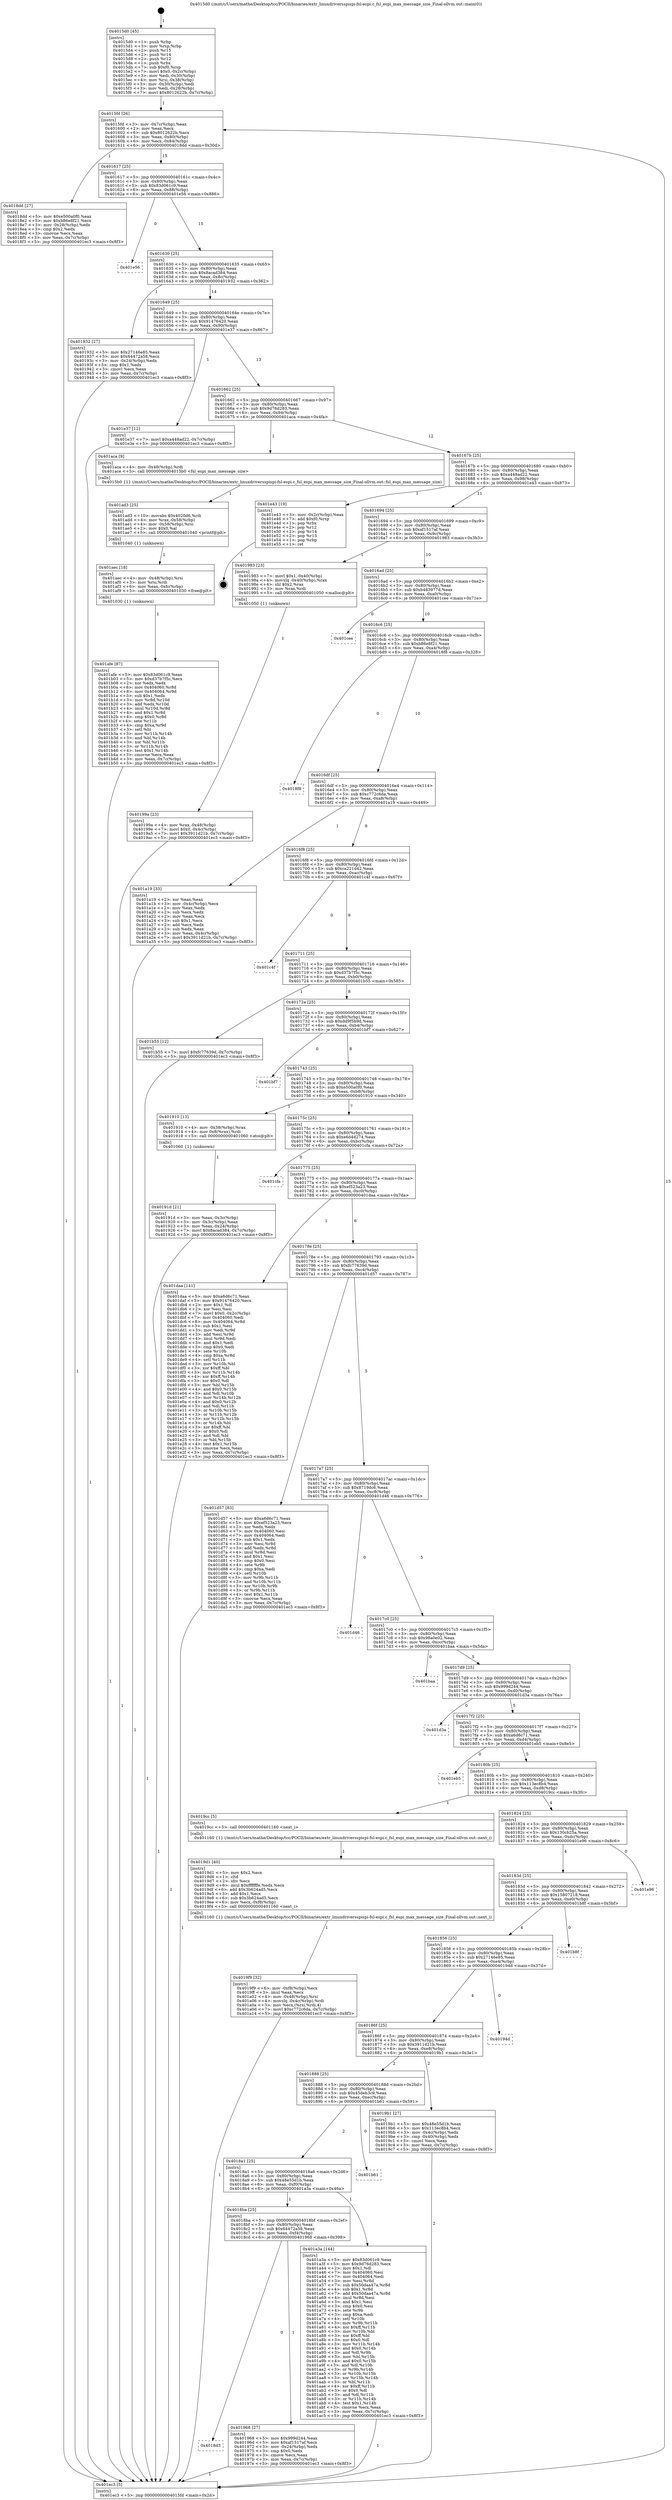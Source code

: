 digraph "0x4015d0" {
  label = "0x4015d0 (/mnt/c/Users/mathe/Desktop/tcc/POCII/binaries/extr_linuxdriversspispi-fsl-espi.c_fsl_espi_max_message_size_Final-ollvm.out::main(0))"
  labelloc = "t"
  node[shape=record]

  Entry [label="",width=0.3,height=0.3,shape=circle,fillcolor=black,style=filled]
  "0x4015fd" [label="{
     0x4015fd [26]\l
     | [instrs]\l
     &nbsp;&nbsp;0x4015fd \<+3\>: mov -0x7c(%rbp),%eax\l
     &nbsp;&nbsp;0x401600 \<+2\>: mov %eax,%ecx\l
     &nbsp;&nbsp;0x401602 \<+6\>: sub $0x8012622b,%ecx\l
     &nbsp;&nbsp;0x401608 \<+3\>: mov %eax,-0x80(%rbp)\l
     &nbsp;&nbsp;0x40160b \<+6\>: mov %ecx,-0x84(%rbp)\l
     &nbsp;&nbsp;0x401611 \<+6\>: je 00000000004018dd \<main+0x30d\>\l
  }"]
  "0x4018dd" [label="{
     0x4018dd [27]\l
     | [instrs]\l
     &nbsp;&nbsp;0x4018dd \<+5\>: mov $0xe500a0f0,%eax\l
     &nbsp;&nbsp;0x4018e2 \<+5\>: mov $0xb86e8f21,%ecx\l
     &nbsp;&nbsp;0x4018e7 \<+3\>: mov -0x28(%rbp),%edx\l
     &nbsp;&nbsp;0x4018ea \<+3\>: cmp $0x2,%edx\l
     &nbsp;&nbsp;0x4018ed \<+3\>: cmovne %ecx,%eax\l
     &nbsp;&nbsp;0x4018f0 \<+3\>: mov %eax,-0x7c(%rbp)\l
     &nbsp;&nbsp;0x4018f3 \<+5\>: jmp 0000000000401ec3 \<main+0x8f3\>\l
  }"]
  "0x401617" [label="{
     0x401617 [25]\l
     | [instrs]\l
     &nbsp;&nbsp;0x401617 \<+5\>: jmp 000000000040161c \<main+0x4c\>\l
     &nbsp;&nbsp;0x40161c \<+3\>: mov -0x80(%rbp),%eax\l
     &nbsp;&nbsp;0x40161f \<+5\>: sub $0x83d061c9,%eax\l
     &nbsp;&nbsp;0x401624 \<+6\>: mov %eax,-0x88(%rbp)\l
     &nbsp;&nbsp;0x40162a \<+6\>: je 0000000000401e56 \<main+0x886\>\l
  }"]
  "0x401ec3" [label="{
     0x401ec3 [5]\l
     | [instrs]\l
     &nbsp;&nbsp;0x401ec3 \<+5\>: jmp 00000000004015fd \<main+0x2d\>\l
  }"]
  "0x4015d0" [label="{
     0x4015d0 [45]\l
     | [instrs]\l
     &nbsp;&nbsp;0x4015d0 \<+1\>: push %rbp\l
     &nbsp;&nbsp;0x4015d1 \<+3\>: mov %rsp,%rbp\l
     &nbsp;&nbsp;0x4015d4 \<+2\>: push %r15\l
     &nbsp;&nbsp;0x4015d6 \<+2\>: push %r14\l
     &nbsp;&nbsp;0x4015d8 \<+2\>: push %r12\l
     &nbsp;&nbsp;0x4015da \<+1\>: push %rbx\l
     &nbsp;&nbsp;0x4015db \<+7\>: sub $0xf0,%rsp\l
     &nbsp;&nbsp;0x4015e2 \<+7\>: movl $0x0,-0x2c(%rbp)\l
     &nbsp;&nbsp;0x4015e9 \<+3\>: mov %edi,-0x30(%rbp)\l
     &nbsp;&nbsp;0x4015ec \<+4\>: mov %rsi,-0x38(%rbp)\l
     &nbsp;&nbsp;0x4015f0 \<+3\>: mov -0x30(%rbp),%edi\l
     &nbsp;&nbsp;0x4015f3 \<+3\>: mov %edi,-0x28(%rbp)\l
     &nbsp;&nbsp;0x4015f6 \<+7\>: movl $0x8012622b,-0x7c(%rbp)\l
  }"]
  Exit [label="",width=0.3,height=0.3,shape=circle,fillcolor=black,style=filled,peripheries=2]
  "0x401e56" [label="{
     0x401e56\l
  }", style=dashed]
  "0x401630" [label="{
     0x401630 [25]\l
     | [instrs]\l
     &nbsp;&nbsp;0x401630 \<+5\>: jmp 0000000000401635 \<main+0x65\>\l
     &nbsp;&nbsp;0x401635 \<+3\>: mov -0x80(%rbp),%eax\l
     &nbsp;&nbsp;0x401638 \<+5\>: sub $0x8acad384,%eax\l
     &nbsp;&nbsp;0x40163d \<+6\>: mov %eax,-0x8c(%rbp)\l
     &nbsp;&nbsp;0x401643 \<+6\>: je 0000000000401932 \<main+0x362\>\l
  }"]
  "0x401afe" [label="{
     0x401afe [87]\l
     | [instrs]\l
     &nbsp;&nbsp;0x401afe \<+5\>: mov $0x83d061c9,%eax\l
     &nbsp;&nbsp;0x401b03 \<+5\>: mov $0xd37b7f5c,%ecx\l
     &nbsp;&nbsp;0x401b08 \<+2\>: xor %edx,%edx\l
     &nbsp;&nbsp;0x401b0a \<+8\>: mov 0x404060,%r8d\l
     &nbsp;&nbsp;0x401b12 \<+8\>: mov 0x404064,%r9d\l
     &nbsp;&nbsp;0x401b1a \<+3\>: sub $0x1,%edx\l
     &nbsp;&nbsp;0x401b1d \<+3\>: mov %r8d,%r10d\l
     &nbsp;&nbsp;0x401b20 \<+3\>: add %edx,%r10d\l
     &nbsp;&nbsp;0x401b23 \<+4\>: imul %r10d,%r8d\l
     &nbsp;&nbsp;0x401b27 \<+4\>: and $0x1,%r8d\l
     &nbsp;&nbsp;0x401b2b \<+4\>: cmp $0x0,%r8d\l
     &nbsp;&nbsp;0x401b2f \<+4\>: sete %r11b\l
     &nbsp;&nbsp;0x401b33 \<+4\>: cmp $0xa,%r9d\l
     &nbsp;&nbsp;0x401b37 \<+3\>: setl %bl\l
     &nbsp;&nbsp;0x401b3a \<+3\>: mov %r11b,%r14b\l
     &nbsp;&nbsp;0x401b3d \<+3\>: and %bl,%r14b\l
     &nbsp;&nbsp;0x401b40 \<+3\>: xor %bl,%r11b\l
     &nbsp;&nbsp;0x401b43 \<+3\>: or %r11b,%r14b\l
     &nbsp;&nbsp;0x401b46 \<+4\>: test $0x1,%r14b\l
     &nbsp;&nbsp;0x401b4a \<+3\>: cmovne %ecx,%eax\l
     &nbsp;&nbsp;0x401b4d \<+3\>: mov %eax,-0x7c(%rbp)\l
     &nbsp;&nbsp;0x401b50 \<+5\>: jmp 0000000000401ec3 \<main+0x8f3\>\l
  }"]
  "0x401932" [label="{
     0x401932 [27]\l
     | [instrs]\l
     &nbsp;&nbsp;0x401932 \<+5\>: mov $0x27146e85,%eax\l
     &nbsp;&nbsp;0x401937 \<+5\>: mov $0x64472a58,%ecx\l
     &nbsp;&nbsp;0x40193c \<+3\>: mov -0x24(%rbp),%edx\l
     &nbsp;&nbsp;0x40193f \<+3\>: cmp $0x1,%edx\l
     &nbsp;&nbsp;0x401942 \<+3\>: cmovl %ecx,%eax\l
     &nbsp;&nbsp;0x401945 \<+3\>: mov %eax,-0x7c(%rbp)\l
     &nbsp;&nbsp;0x401948 \<+5\>: jmp 0000000000401ec3 \<main+0x8f3\>\l
  }"]
  "0x401649" [label="{
     0x401649 [25]\l
     | [instrs]\l
     &nbsp;&nbsp;0x401649 \<+5\>: jmp 000000000040164e \<main+0x7e\>\l
     &nbsp;&nbsp;0x40164e \<+3\>: mov -0x80(%rbp),%eax\l
     &nbsp;&nbsp;0x401651 \<+5\>: sub $0x91476420,%eax\l
     &nbsp;&nbsp;0x401656 \<+6\>: mov %eax,-0x90(%rbp)\l
     &nbsp;&nbsp;0x40165c \<+6\>: je 0000000000401e37 \<main+0x867\>\l
  }"]
  "0x401aec" [label="{
     0x401aec [18]\l
     | [instrs]\l
     &nbsp;&nbsp;0x401aec \<+4\>: mov -0x48(%rbp),%rsi\l
     &nbsp;&nbsp;0x401af0 \<+3\>: mov %rsi,%rdi\l
     &nbsp;&nbsp;0x401af3 \<+6\>: mov %eax,-0xfc(%rbp)\l
     &nbsp;&nbsp;0x401af9 \<+5\>: call 0000000000401030 \<free@plt\>\l
     | [calls]\l
     &nbsp;&nbsp;0x401030 \{1\} (unknown)\l
  }"]
  "0x401e37" [label="{
     0x401e37 [12]\l
     | [instrs]\l
     &nbsp;&nbsp;0x401e37 \<+7\>: movl $0xa448ad22,-0x7c(%rbp)\l
     &nbsp;&nbsp;0x401e3e \<+5\>: jmp 0000000000401ec3 \<main+0x8f3\>\l
  }"]
  "0x401662" [label="{
     0x401662 [25]\l
     | [instrs]\l
     &nbsp;&nbsp;0x401662 \<+5\>: jmp 0000000000401667 \<main+0x97\>\l
     &nbsp;&nbsp;0x401667 \<+3\>: mov -0x80(%rbp),%eax\l
     &nbsp;&nbsp;0x40166a \<+5\>: sub $0x9d76d283,%eax\l
     &nbsp;&nbsp;0x40166f \<+6\>: mov %eax,-0x94(%rbp)\l
     &nbsp;&nbsp;0x401675 \<+6\>: je 0000000000401aca \<main+0x4fa\>\l
  }"]
  "0x401ad3" [label="{
     0x401ad3 [25]\l
     | [instrs]\l
     &nbsp;&nbsp;0x401ad3 \<+10\>: movabs $0x4020d6,%rdi\l
     &nbsp;&nbsp;0x401add \<+4\>: mov %rax,-0x58(%rbp)\l
     &nbsp;&nbsp;0x401ae1 \<+4\>: mov -0x58(%rbp),%rsi\l
     &nbsp;&nbsp;0x401ae5 \<+2\>: mov $0x0,%al\l
     &nbsp;&nbsp;0x401ae7 \<+5\>: call 0000000000401040 \<printf@plt\>\l
     | [calls]\l
     &nbsp;&nbsp;0x401040 \{1\} (unknown)\l
  }"]
  "0x401aca" [label="{
     0x401aca [9]\l
     | [instrs]\l
     &nbsp;&nbsp;0x401aca \<+4\>: mov -0x48(%rbp),%rdi\l
     &nbsp;&nbsp;0x401ace \<+5\>: call 00000000004015b0 \<fsl_espi_max_message_size\>\l
     | [calls]\l
     &nbsp;&nbsp;0x4015b0 \{1\} (/mnt/c/Users/mathe/Desktop/tcc/POCII/binaries/extr_linuxdriversspispi-fsl-espi.c_fsl_espi_max_message_size_Final-ollvm.out::fsl_espi_max_message_size)\l
  }"]
  "0x40167b" [label="{
     0x40167b [25]\l
     | [instrs]\l
     &nbsp;&nbsp;0x40167b \<+5\>: jmp 0000000000401680 \<main+0xb0\>\l
     &nbsp;&nbsp;0x401680 \<+3\>: mov -0x80(%rbp),%eax\l
     &nbsp;&nbsp;0x401683 \<+5\>: sub $0xa448ad22,%eax\l
     &nbsp;&nbsp;0x401688 \<+6\>: mov %eax,-0x98(%rbp)\l
     &nbsp;&nbsp;0x40168e \<+6\>: je 0000000000401e43 \<main+0x873\>\l
  }"]
  "0x4019f9" [label="{
     0x4019f9 [32]\l
     | [instrs]\l
     &nbsp;&nbsp;0x4019f9 \<+6\>: mov -0xf8(%rbp),%ecx\l
     &nbsp;&nbsp;0x4019ff \<+3\>: imul %eax,%ecx\l
     &nbsp;&nbsp;0x401a02 \<+4\>: mov -0x48(%rbp),%rsi\l
     &nbsp;&nbsp;0x401a06 \<+4\>: movslq -0x4c(%rbp),%rdi\l
     &nbsp;&nbsp;0x401a0a \<+3\>: mov %ecx,(%rsi,%rdi,4)\l
     &nbsp;&nbsp;0x401a0d \<+7\>: movl $0xc772c6da,-0x7c(%rbp)\l
     &nbsp;&nbsp;0x401a14 \<+5\>: jmp 0000000000401ec3 \<main+0x8f3\>\l
  }"]
  "0x401e43" [label="{
     0x401e43 [19]\l
     | [instrs]\l
     &nbsp;&nbsp;0x401e43 \<+3\>: mov -0x2c(%rbp),%eax\l
     &nbsp;&nbsp;0x401e46 \<+7\>: add $0xf0,%rsp\l
     &nbsp;&nbsp;0x401e4d \<+1\>: pop %rbx\l
     &nbsp;&nbsp;0x401e4e \<+2\>: pop %r12\l
     &nbsp;&nbsp;0x401e50 \<+2\>: pop %r14\l
     &nbsp;&nbsp;0x401e52 \<+2\>: pop %r15\l
     &nbsp;&nbsp;0x401e54 \<+1\>: pop %rbp\l
     &nbsp;&nbsp;0x401e55 \<+1\>: ret\l
  }"]
  "0x401694" [label="{
     0x401694 [25]\l
     | [instrs]\l
     &nbsp;&nbsp;0x401694 \<+5\>: jmp 0000000000401699 \<main+0xc9\>\l
     &nbsp;&nbsp;0x401699 \<+3\>: mov -0x80(%rbp),%eax\l
     &nbsp;&nbsp;0x40169c \<+5\>: sub $0xaf1517af,%eax\l
     &nbsp;&nbsp;0x4016a1 \<+6\>: mov %eax,-0x9c(%rbp)\l
     &nbsp;&nbsp;0x4016a7 \<+6\>: je 0000000000401983 \<main+0x3b3\>\l
  }"]
  "0x4019d1" [label="{
     0x4019d1 [40]\l
     | [instrs]\l
     &nbsp;&nbsp;0x4019d1 \<+5\>: mov $0x2,%ecx\l
     &nbsp;&nbsp;0x4019d6 \<+1\>: cltd\l
     &nbsp;&nbsp;0x4019d7 \<+2\>: idiv %ecx\l
     &nbsp;&nbsp;0x4019d9 \<+6\>: imul $0xfffffffe,%edx,%ecx\l
     &nbsp;&nbsp;0x4019df \<+6\>: add $0x3b624ad5,%ecx\l
     &nbsp;&nbsp;0x4019e5 \<+3\>: add $0x1,%ecx\l
     &nbsp;&nbsp;0x4019e8 \<+6\>: sub $0x3b624ad5,%ecx\l
     &nbsp;&nbsp;0x4019ee \<+6\>: mov %ecx,-0xf8(%rbp)\l
     &nbsp;&nbsp;0x4019f4 \<+5\>: call 0000000000401160 \<next_i\>\l
     | [calls]\l
     &nbsp;&nbsp;0x401160 \{1\} (/mnt/c/Users/mathe/Desktop/tcc/POCII/binaries/extr_linuxdriversspispi-fsl-espi.c_fsl_espi_max_message_size_Final-ollvm.out::next_i)\l
  }"]
  "0x401983" [label="{
     0x401983 [23]\l
     | [instrs]\l
     &nbsp;&nbsp;0x401983 \<+7\>: movl $0x1,-0x40(%rbp)\l
     &nbsp;&nbsp;0x40198a \<+4\>: movslq -0x40(%rbp),%rax\l
     &nbsp;&nbsp;0x40198e \<+4\>: shl $0x2,%rax\l
     &nbsp;&nbsp;0x401992 \<+3\>: mov %rax,%rdi\l
     &nbsp;&nbsp;0x401995 \<+5\>: call 0000000000401050 \<malloc@plt\>\l
     | [calls]\l
     &nbsp;&nbsp;0x401050 \{1\} (unknown)\l
  }"]
  "0x4016ad" [label="{
     0x4016ad [25]\l
     | [instrs]\l
     &nbsp;&nbsp;0x4016ad \<+5\>: jmp 00000000004016b2 \<main+0xe2\>\l
     &nbsp;&nbsp;0x4016b2 \<+3\>: mov -0x80(%rbp),%eax\l
     &nbsp;&nbsp;0x4016b5 \<+5\>: sub $0xb483977d,%eax\l
     &nbsp;&nbsp;0x4016ba \<+6\>: mov %eax,-0xa0(%rbp)\l
     &nbsp;&nbsp;0x4016c0 \<+6\>: je 0000000000401cee \<main+0x71e\>\l
  }"]
  "0x40199a" [label="{
     0x40199a [23]\l
     | [instrs]\l
     &nbsp;&nbsp;0x40199a \<+4\>: mov %rax,-0x48(%rbp)\l
     &nbsp;&nbsp;0x40199e \<+7\>: movl $0x0,-0x4c(%rbp)\l
     &nbsp;&nbsp;0x4019a5 \<+7\>: movl $0x3911d21b,-0x7c(%rbp)\l
     &nbsp;&nbsp;0x4019ac \<+5\>: jmp 0000000000401ec3 \<main+0x8f3\>\l
  }"]
  "0x401cee" [label="{
     0x401cee\l
  }", style=dashed]
  "0x4016c6" [label="{
     0x4016c6 [25]\l
     | [instrs]\l
     &nbsp;&nbsp;0x4016c6 \<+5\>: jmp 00000000004016cb \<main+0xfb\>\l
     &nbsp;&nbsp;0x4016cb \<+3\>: mov -0x80(%rbp),%eax\l
     &nbsp;&nbsp;0x4016ce \<+5\>: sub $0xb86e8f21,%eax\l
     &nbsp;&nbsp;0x4016d3 \<+6\>: mov %eax,-0xa4(%rbp)\l
     &nbsp;&nbsp;0x4016d9 \<+6\>: je 00000000004018f8 \<main+0x328\>\l
  }"]
  "0x4018d3" [label="{
     0x4018d3\l
  }", style=dashed]
  "0x4018f8" [label="{
     0x4018f8\l
  }", style=dashed]
  "0x4016df" [label="{
     0x4016df [25]\l
     | [instrs]\l
     &nbsp;&nbsp;0x4016df \<+5\>: jmp 00000000004016e4 \<main+0x114\>\l
     &nbsp;&nbsp;0x4016e4 \<+3\>: mov -0x80(%rbp),%eax\l
     &nbsp;&nbsp;0x4016e7 \<+5\>: sub $0xc772c6da,%eax\l
     &nbsp;&nbsp;0x4016ec \<+6\>: mov %eax,-0xa8(%rbp)\l
     &nbsp;&nbsp;0x4016f2 \<+6\>: je 0000000000401a19 \<main+0x449\>\l
  }"]
  "0x401968" [label="{
     0x401968 [27]\l
     | [instrs]\l
     &nbsp;&nbsp;0x401968 \<+5\>: mov $0x999d244,%eax\l
     &nbsp;&nbsp;0x40196d \<+5\>: mov $0xaf1517af,%ecx\l
     &nbsp;&nbsp;0x401972 \<+3\>: mov -0x24(%rbp),%edx\l
     &nbsp;&nbsp;0x401975 \<+3\>: cmp $0x0,%edx\l
     &nbsp;&nbsp;0x401978 \<+3\>: cmove %ecx,%eax\l
     &nbsp;&nbsp;0x40197b \<+3\>: mov %eax,-0x7c(%rbp)\l
     &nbsp;&nbsp;0x40197e \<+5\>: jmp 0000000000401ec3 \<main+0x8f3\>\l
  }"]
  "0x401a19" [label="{
     0x401a19 [33]\l
     | [instrs]\l
     &nbsp;&nbsp;0x401a19 \<+2\>: xor %eax,%eax\l
     &nbsp;&nbsp;0x401a1b \<+3\>: mov -0x4c(%rbp),%ecx\l
     &nbsp;&nbsp;0x401a1e \<+2\>: mov %eax,%edx\l
     &nbsp;&nbsp;0x401a20 \<+2\>: sub %ecx,%edx\l
     &nbsp;&nbsp;0x401a22 \<+2\>: mov %eax,%ecx\l
     &nbsp;&nbsp;0x401a24 \<+3\>: sub $0x1,%ecx\l
     &nbsp;&nbsp;0x401a27 \<+2\>: add %ecx,%edx\l
     &nbsp;&nbsp;0x401a29 \<+2\>: sub %edx,%eax\l
     &nbsp;&nbsp;0x401a2b \<+3\>: mov %eax,-0x4c(%rbp)\l
     &nbsp;&nbsp;0x401a2e \<+7\>: movl $0x3911d21b,-0x7c(%rbp)\l
     &nbsp;&nbsp;0x401a35 \<+5\>: jmp 0000000000401ec3 \<main+0x8f3\>\l
  }"]
  "0x4016f8" [label="{
     0x4016f8 [25]\l
     | [instrs]\l
     &nbsp;&nbsp;0x4016f8 \<+5\>: jmp 00000000004016fd \<main+0x12d\>\l
     &nbsp;&nbsp;0x4016fd \<+3\>: mov -0x80(%rbp),%eax\l
     &nbsp;&nbsp;0x401700 \<+5\>: sub $0xca221d42,%eax\l
     &nbsp;&nbsp;0x401705 \<+6\>: mov %eax,-0xac(%rbp)\l
     &nbsp;&nbsp;0x40170b \<+6\>: je 0000000000401c4f \<main+0x67f\>\l
  }"]
  "0x4018ba" [label="{
     0x4018ba [25]\l
     | [instrs]\l
     &nbsp;&nbsp;0x4018ba \<+5\>: jmp 00000000004018bf \<main+0x2ef\>\l
     &nbsp;&nbsp;0x4018bf \<+3\>: mov -0x80(%rbp),%eax\l
     &nbsp;&nbsp;0x4018c2 \<+5\>: sub $0x64472a58,%eax\l
     &nbsp;&nbsp;0x4018c7 \<+6\>: mov %eax,-0xf4(%rbp)\l
     &nbsp;&nbsp;0x4018cd \<+6\>: je 0000000000401968 \<main+0x398\>\l
  }"]
  "0x401c4f" [label="{
     0x401c4f\l
  }", style=dashed]
  "0x401711" [label="{
     0x401711 [25]\l
     | [instrs]\l
     &nbsp;&nbsp;0x401711 \<+5\>: jmp 0000000000401716 \<main+0x146\>\l
     &nbsp;&nbsp;0x401716 \<+3\>: mov -0x80(%rbp),%eax\l
     &nbsp;&nbsp;0x401719 \<+5\>: sub $0xd37b7f5c,%eax\l
     &nbsp;&nbsp;0x40171e \<+6\>: mov %eax,-0xb0(%rbp)\l
     &nbsp;&nbsp;0x401724 \<+6\>: je 0000000000401b55 \<main+0x585\>\l
  }"]
  "0x401a3a" [label="{
     0x401a3a [144]\l
     | [instrs]\l
     &nbsp;&nbsp;0x401a3a \<+5\>: mov $0x83d061c9,%eax\l
     &nbsp;&nbsp;0x401a3f \<+5\>: mov $0x9d76d283,%ecx\l
     &nbsp;&nbsp;0x401a44 \<+2\>: mov $0x1,%dl\l
     &nbsp;&nbsp;0x401a46 \<+7\>: mov 0x404060,%esi\l
     &nbsp;&nbsp;0x401a4d \<+7\>: mov 0x404064,%edi\l
     &nbsp;&nbsp;0x401a54 \<+3\>: mov %esi,%r8d\l
     &nbsp;&nbsp;0x401a57 \<+7\>: sub $0x50daa47a,%r8d\l
     &nbsp;&nbsp;0x401a5e \<+4\>: sub $0x1,%r8d\l
     &nbsp;&nbsp;0x401a62 \<+7\>: add $0x50daa47a,%r8d\l
     &nbsp;&nbsp;0x401a69 \<+4\>: imul %r8d,%esi\l
     &nbsp;&nbsp;0x401a6d \<+3\>: and $0x1,%esi\l
     &nbsp;&nbsp;0x401a70 \<+3\>: cmp $0x0,%esi\l
     &nbsp;&nbsp;0x401a73 \<+4\>: sete %r9b\l
     &nbsp;&nbsp;0x401a77 \<+3\>: cmp $0xa,%edi\l
     &nbsp;&nbsp;0x401a7a \<+4\>: setl %r10b\l
     &nbsp;&nbsp;0x401a7e \<+3\>: mov %r9b,%r11b\l
     &nbsp;&nbsp;0x401a81 \<+4\>: xor $0xff,%r11b\l
     &nbsp;&nbsp;0x401a85 \<+3\>: mov %r10b,%bl\l
     &nbsp;&nbsp;0x401a88 \<+3\>: xor $0xff,%bl\l
     &nbsp;&nbsp;0x401a8b \<+3\>: xor $0x0,%dl\l
     &nbsp;&nbsp;0x401a8e \<+3\>: mov %r11b,%r14b\l
     &nbsp;&nbsp;0x401a91 \<+4\>: and $0x0,%r14b\l
     &nbsp;&nbsp;0x401a95 \<+3\>: and %dl,%r9b\l
     &nbsp;&nbsp;0x401a98 \<+3\>: mov %bl,%r15b\l
     &nbsp;&nbsp;0x401a9b \<+4\>: and $0x0,%r15b\l
     &nbsp;&nbsp;0x401a9f \<+3\>: and %dl,%r10b\l
     &nbsp;&nbsp;0x401aa2 \<+3\>: or %r9b,%r14b\l
     &nbsp;&nbsp;0x401aa5 \<+3\>: or %r10b,%r15b\l
     &nbsp;&nbsp;0x401aa8 \<+3\>: xor %r15b,%r14b\l
     &nbsp;&nbsp;0x401aab \<+3\>: or %bl,%r11b\l
     &nbsp;&nbsp;0x401aae \<+4\>: xor $0xff,%r11b\l
     &nbsp;&nbsp;0x401ab2 \<+3\>: or $0x0,%dl\l
     &nbsp;&nbsp;0x401ab5 \<+3\>: and %dl,%r11b\l
     &nbsp;&nbsp;0x401ab8 \<+3\>: or %r11b,%r14b\l
     &nbsp;&nbsp;0x401abb \<+4\>: test $0x1,%r14b\l
     &nbsp;&nbsp;0x401abf \<+3\>: cmovne %ecx,%eax\l
     &nbsp;&nbsp;0x401ac2 \<+3\>: mov %eax,-0x7c(%rbp)\l
     &nbsp;&nbsp;0x401ac5 \<+5\>: jmp 0000000000401ec3 \<main+0x8f3\>\l
  }"]
  "0x401b55" [label="{
     0x401b55 [12]\l
     | [instrs]\l
     &nbsp;&nbsp;0x401b55 \<+7\>: movl $0xfc77639d,-0x7c(%rbp)\l
     &nbsp;&nbsp;0x401b5c \<+5\>: jmp 0000000000401ec3 \<main+0x8f3\>\l
  }"]
  "0x40172a" [label="{
     0x40172a [25]\l
     | [instrs]\l
     &nbsp;&nbsp;0x40172a \<+5\>: jmp 000000000040172f \<main+0x15f\>\l
     &nbsp;&nbsp;0x40172f \<+3\>: mov -0x80(%rbp),%eax\l
     &nbsp;&nbsp;0x401732 \<+5\>: sub $0xdd9f5b9d,%eax\l
     &nbsp;&nbsp;0x401737 \<+6\>: mov %eax,-0xb4(%rbp)\l
     &nbsp;&nbsp;0x40173d \<+6\>: je 0000000000401bf7 \<main+0x627\>\l
  }"]
  "0x4018a1" [label="{
     0x4018a1 [25]\l
     | [instrs]\l
     &nbsp;&nbsp;0x4018a1 \<+5\>: jmp 00000000004018a6 \<main+0x2d6\>\l
     &nbsp;&nbsp;0x4018a6 \<+3\>: mov -0x80(%rbp),%eax\l
     &nbsp;&nbsp;0x4018a9 \<+5\>: sub $0x48e55d1b,%eax\l
     &nbsp;&nbsp;0x4018ae \<+6\>: mov %eax,-0xf0(%rbp)\l
     &nbsp;&nbsp;0x4018b4 \<+6\>: je 0000000000401a3a \<main+0x46a\>\l
  }"]
  "0x401bf7" [label="{
     0x401bf7\l
  }", style=dashed]
  "0x401743" [label="{
     0x401743 [25]\l
     | [instrs]\l
     &nbsp;&nbsp;0x401743 \<+5\>: jmp 0000000000401748 \<main+0x178\>\l
     &nbsp;&nbsp;0x401748 \<+3\>: mov -0x80(%rbp),%eax\l
     &nbsp;&nbsp;0x40174b \<+5\>: sub $0xe500a0f0,%eax\l
     &nbsp;&nbsp;0x401750 \<+6\>: mov %eax,-0xb8(%rbp)\l
     &nbsp;&nbsp;0x401756 \<+6\>: je 0000000000401910 \<main+0x340\>\l
  }"]
  "0x401b61" [label="{
     0x401b61\l
  }", style=dashed]
  "0x401910" [label="{
     0x401910 [13]\l
     | [instrs]\l
     &nbsp;&nbsp;0x401910 \<+4\>: mov -0x38(%rbp),%rax\l
     &nbsp;&nbsp;0x401914 \<+4\>: mov 0x8(%rax),%rdi\l
     &nbsp;&nbsp;0x401918 \<+5\>: call 0000000000401060 \<atoi@plt\>\l
     | [calls]\l
     &nbsp;&nbsp;0x401060 \{1\} (unknown)\l
  }"]
  "0x40175c" [label="{
     0x40175c [25]\l
     | [instrs]\l
     &nbsp;&nbsp;0x40175c \<+5\>: jmp 0000000000401761 \<main+0x191\>\l
     &nbsp;&nbsp;0x401761 \<+3\>: mov -0x80(%rbp),%eax\l
     &nbsp;&nbsp;0x401764 \<+5\>: sub $0xe6d4d274,%eax\l
     &nbsp;&nbsp;0x401769 \<+6\>: mov %eax,-0xbc(%rbp)\l
     &nbsp;&nbsp;0x40176f \<+6\>: je 0000000000401cfa \<main+0x72a\>\l
  }"]
  "0x40191d" [label="{
     0x40191d [21]\l
     | [instrs]\l
     &nbsp;&nbsp;0x40191d \<+3\>: mov %eax,-0x3c(%rbp)\l
     &nbsp;&nbsp;0x401920 \<+3\>: mov -0x3c(%rbp),%eax\l
     &nbsp;&nbsp;0x401923 \<+3\>: mov %eax,-0x24(%rbp)\l
     &nbsp;&nbsp;0x401926 \<+7\>: movl $0x8acad384,-0x7c(%rbp)\l
     &nbsp;&nbsp;0x40192d \<+5\>: jmp 0000000000401ec3 \<main+0x8f3\>\l
  }"]
  "0x401888" [label="{
     0x401888 [25]\l
     | [instrs]\l
     &nbsp;&nbsp;0x401888 \<+5\>: jmp 000000000040188d \<main+0x2bd\>\l
     &nbsp;&nbsp;0x40188d \<+3\>: mov -0x80(%rbp),%eax\l
     &nbsp;&nbsp;0x401890 \<+5\>: sub $0x45deb3c9,%eax\l
     &nbsp;&nbsp;0x401895 \<+6\>: mov %eax,-0xec(%rbp)\l
     &nbsp;&nbsp;0x40189b \<+6\>: je 0000000000401b61 \<main+0x591\>\l
  }"]
  "0x401cfa" [label="{
     0x401cfa\l
  }", style=dashed]
  "0x401775" [label="{
     0x401775 [25]\l
     | [instrs]\l
     &nbsp;&nbsp;0x401775 \<+5\>: jmp 000000000040177a \<main+0x1aa\>\l
     &nbsp;&nbsp;0x40177a \<+3\>: mov -0x80(%rbp),%eax\l
     &nbsp;&nbsp;0x40177d \<+5\>: sub $0xef523a23,%eax\l
     &nbsp;&nbsp;0x401782 \<+6\>: mov %eax,-0xc0(%rbp)\l
     &nbsp;&nbsp;0x401788 \<+6\>: je 0000000000401daa \<main+0x7da\>\l
  }"]
  "0x4019b1" [label="{
     0x4019b1 [27]\l
     | [instrs]\l
     &nbsp;&nbsp;0x4019b1 \<+5\>: mov $0x48e55d1b,%eax\l
     &nbsp;&nbsp;0x4019b6 \<+5\>: mov $0x113ec8b4,%ecx\l
     &nbsp;&nbsp;0x4019bb \<+3\>: mov -0x4c(%rbp),%edx\l
     &nbsp;&nbsp;0x4019be \<+3\>: cmp -0x40(%rbp),%edx\l
     &nbsp;&nbsp;0x4019c1 \<+3\>: cmovl %ecx,%eax\l
     &nbsp;&nbsp;0x4019c4 \<+3\>: mov %eax,-0x7c(%rbp)\l
     &nbsp;&nbsp;0x4019c7 \<+5\>: jmp 0000000000401ec3 \<main+0x8f3\>\l
  }"]
  "0x401daa" [label="{
     0x401daa [141]\l
     | [instrs]\l
     &nbsp;&nbsp;0x401daa \<+5\>: mov $0xa6d6c71,%eax\l
     &nbsp;&nbsp;0x401daf \<+5\>: mov $0x91476420,%ecx\l
     &nbsp;&nbsp;0x401db4 \<+2\>: mov $0x1,%dl\l
     &nbsp;&nbsp;0x401db6 \<+2\>: xor %esi,%esi\l
     &nbsp;&nbsp;0x401db8 \<+7\>: movl $0x0,-0x2c(%rbp)\l
     &nbsp;&nbsp;0x401dbf \<+7\>: mov 0x404060,%edi\l
     &nbsp;&nbsp;0x401dc6 \<+8\>: mov 0x404064,%r8d\l
     &nbsp;&nbsp;0x401dce \<+3\>: sub $0x1,%esi\l
     &nbsp;&nbsp;0x401dd1 \<+3\>: mov %edi,%r9d\l
     &nbsp;&nbsp;0x401dd4 \<+3\>: add %esi,%r9d\l
     &nbsp;&nbsp;0x401dd7 \<+4\>: imul %r9d,%edi\l
     &nbsp;&nbsp;0x401ddb \<+3\>: and $0x1,%edi\l
     &nbsp;&nbsp;0x401dde \<+3\>: cmp $0x0,%edi\l
     &nbsp;&nbsp;0x401de1 \<+4\>: sete %r10b\l
     &nbsp;&nbsp;0x401de5 \<+4\>: cmp $0xa,%r8d\l
     &nbsp;&nbsp;0x401de9 \<+4\>: setl %r11b\l
     &nbsp;&nbsp;0x401ded \<+3\>: mov %r10b,%bl\l
     &nbsp;&nbsp;0x401df0 \<+3\>: xor $0xff,%bl\l
     &nbsp;&nbsp;0x401df3 \<+3\>: mov %r11b,%r14b\l
     &nbsp;&nbsp;0x401df6 \<+4\>: xor $0xff,%r14b\l
     &nbsp;&nbsp;0x401dfa \<+3\>: xor $0x0,%dl\l
     &nbsp;&nbsp;0x401dfd \<+3\>: mov %bl,%r15b\l
     &nbsp;&nbsp;0x401e00 \<+4\>: and $0x0,%r15b\l
     &nbsp;&nbsp;0x401e04 \<+3\>: and %dl,%r10b\l
     &nbsp;&nbsp;0x401e07 \<+3\>: mov %r14b,%r12b\l
     &nbsp;&nbsp;0x401e0a \<+4\>: and $0x0,%r12b\l
     &nbsp;&nbsp;0x401e0e \<+3\>: and %dl,%r11b\l
     &nbsp;&nbsp;0x401e11 \<+3\>: or %r10b,%r15b\l
     &nbsp;&nbsp;0x401e14 \<+3\>: or %r11b,%r12b\l
     &nbsp;&nbsp;0x401e17 \<+3\>: xor %r12b,%r15b\l
     &nbsp;&nbsp;0x401e1a \<+3\>: or %r14b,%bl\l
     &nbsp;&nbsp;0x401e1d \<+3\>: xor $0xff,%bl\l
     &nbsp;&nbsp;0x401e20 \<+3\>: or $0x0,%dl\l
     &nbsp;&nbsp;0x401e23 \<+2\>: and %dl,%bl\l
     &nbsp;&nbsp;0x401e25 \<+3\>: or %bl,%r15b\l
     &nbsp;&nbsp;0x401e28 \<+4\>: test $0x1,%r15b\l
     &nbsp;&nbsp;0x401e2c \<+3\>: cmovne %ecx,%eax\l
     &nbsp;&nbsp;0x401e2f \<+3\>: mov %eax,-0x7c(%rbp)\l
     &nbsp;&nbsp;0x401e32 \<+5\>: jmp 0000000000401ec3 \<main+0x8f3\>\l
  }"]
  "0x40178e" [label="{
     0x40178e [25]\l
     | [instrs]\l
     &nbsp;&nbsp;0x40178e \<+5\>: jmp 0000000000401793 \<main+0x1c3\>\l
     &nbsp;&nbsp;0x401793 \<+3\>: mov -0x80(%rbp),%eax\l
     &nbsp;&nbsp;0x401796 \<+5\>: sub $0xfc77639d,%eax\l
     &nbsp;&nbsp;0x40179b \<+6\>: mov %eax,-0xc4(%rbp)\l
     &nbsp;&nbsp;0x4017a1 \<+6\>: je 0000000000401d57 \<main+0x787\>\l
  }"]
  "0x40186f" [label="{
     0x40186f [25]\l
     | [instrs]\l
     &nbsp;&nbsp;0x40186f \<+5\>: jmp 0000000000401874 \<main+0x2a4\>\l
     &nbsp;&nbsp;0x401874 \<+3\>: mov -0x80(%rbp),%eax\l
     &nbsp;&nbsp;0x401877 \<+5\>: sub $0x3911d21b,%eax\l
     &nbsp;&nbsp;0x40187c \<+6\>: mov %eax,-0xe8(%rbp)\l
     &nbsp;&nbsp;0x401882 \<+6\>: je 00000000004019b1 \<main+0x3e1\>\l
  }"]
  "0x401d57" [label="{
     0x401d57 [83]\l
     | [instrs]\l
     &nbsp;&nbsp;0x401d57 \<+5\>: mov $0xa6d6c71,%eax\l
     &nbsp;&nbsp;0x401d5c \<+5\>: mov $0xef523a23,%ecx\l
     &nbsp;&nbsp;0x401d61 \<+2\>: xor %edx,%edx\l
     &nbsp;&nbsp;0x401d63 \<+7\>: mov 0x404060,%esi\l
     &nbsp;&nbsp;0x401d6a \<+7\>: mov 0x404064,%edi\l
     &nbsp;&nbsp;0x401d71 \<+3\>: sub $0x1,%edx\l
     &nbsp;&nbsp;0x401d74 \<+3\>: mov %esi,%r8d\l
     &nbsp;&nbsp;0x401d77 \<+3\>: add %edx,%r8d\l
     &nbsp;&nbsp;0x401d7a \<+4\>: imul %r8d,%esi\l
     &nbsp;&nbsp;0x401d7e \<+3\>: and $0x1,%esi\l
     &nbsp;&nbsp;0x401d81 \<+3\>: cmp $0x0,%esi\l
     &nbsp;&nbsp;0x401d84 \<+4\>: sete %r9b\l
     &nbsp;&nbsp;0x401d88 \<+3\>: cmp $0xa,%edi\l
     &nbsp;&nbsp;0x401d8b \<+4\>: setl %r10b\l
     &nbsp;&nbsp;0x401d8f \<+3\>: mov %r9b,%r11b\l
     &nbsp;&nbsp;0x401d92 \<+3\>: and %r10b,%r11b\l
     &nbsp;&nbsp;0x401d95 \<+3\>: xor %r10b,%r9b\l
     &nbsp;&nbsp;0x401d98 \<+3\>: or %r9b,%r11b\l
     &nbsp;&nbsp;0x401d9b \<+4\>: test $0x1,%r11b\l
     &nbsp;&nbsp;0x401d9f \<+3\>: cmovne %ecx,%eax\l
     &nbsp;&nbsp;0x401da2 \<+3\>: mov %eax,-0x7c(%rbp)\l
     &nbsp;&nbsp;0x401da5 \<+5\>: jmp 0000000000401ec3 \<main+0x8f3\>\l
  }"]
  "0x4017a7" [label="{
     0x4017a7 [25]\l
     | [instrs]\l
     &nbsp;&nbsp;0x4017a7 \<+5\>: jmp 00000000004017ac \<main+0x1dc\>\l
     &nbsp;&nbsp;0x4017ac \<+3\>: mov -0x80(%rbp),%eax\l
     &nbsp;&nbsp;0x4017af \<+5\>: sub $0x8719dc6,%eax\l
     &nbsp;&nbsp;0x4017b4 \<+6\>: mov %eax,-0xc8(%rbp)\l
     &nbsp;&nbsp;0x4017ba \<+6\>: je 0000000000401d46 \<main+0x776\>\l
  }"]
  "0x40194d" [label="{
     0x40194d\l
  }", style=dashed]
  "0x401d46" [label="{
     0x401d46\l
  }", style=dashed]
  "0x4017c0" [label="{
     0x4017c0 [25]\l
     | [instrs]\l
     &nbsp;&nbsp;0x4017c0 \<+5\>: jmp 00000000004017c5 \<main+0x1f5\>\l
     &nbsp;&nbsp;0x4017c5 \<+3\>: mov -0x80(%rbp),%eax\l
     &nbsp;&nbsp;0x4017c8 \<+5\>: sub $0x98a0e02,%eax\l
     &nbsp;&nbsp;0x4017cd \<+6\>: mov %eax,-0xcc(%rbp)\l
     &nbsp;&nbsp;0x4017d3 \<+6\>: je 0000000000401baa \<main+0x5da\>\l
  }"]
  "0x401856" [label="{
     0x401856 [25]\l
     | [instrs]\l
     &nbsp;&nbsp;0x401856 \<+5\>: jmp 000000000040185b \<main+0x28b\>\l
     &nbsp;&nbsp;0x40185b \<+3\>: mov -0x80(%rbp),%eax\l
     &nbsp;&nbsp;0x40185e \<+5\>: sub $0x27146e85,%eax\l
     &nbsp;&nbsp;0x401863 \<+6\>: mov %eax,-0xe4(%rbp)\l
     &nbsp;&nbsp;0x401869 \<+6\>: je 000000000040194d \<main+0x37d\>\l
  }"]
  "0x401baa" [label="{
     0x401baa\l
  }", style=dashed]
  "0x4017d9" [label="{
     0x4017d9 [25]\l
     | [instrs]\l
     &nbsp;&nbsp;0x4017d9 \<+5\>: jmp 00000000004017de \<main+0x20e\>\l
     &nbsp;&nbsp;0x4017de \<+3\>: mov -0x80(%rbp),%eax\l
     &nbsp;&nbsp;0x4017e1 \<+5\>: sub $0x999d244,%eax\l
     &nbsp;&nbsp;0x4017e6 \<+6\>: mov %eax,-0xd0(%rbp)\l
     &nbsp;&nbsp;0x4017ec \<+6\>: je 0000000000401d3a \<main+0x76a\>\l
  }"]
  "0x401b8f" [label="{
     0x401b8f\l
  }", style=dashed]
  "0x401d3a" [label="{
     0x401d3a\l
  }", style=dashed]
  "0x4017f2" [label="{
     0x4017f2 [25]\l
     | [instrs]\l
     &nbsp;&nbsp;0x4017f2 \<+5\>: jmp 00000000004017f7 \<main+0x227\>\l
     &nbsp;&nbsp;0x4017f7 \<+3\>: mov -0x80(%rbp),%eax\l
     &nbsp;&nbsp;0x4017fa \<+5\>: sub $0xa6d6c71,%eax\l
     &nbsp;&nbsp;0x4017ff \<+6\>: mov %eax,-0xd4(%rbp)\l
     &nbsp;&nbsp;0x401805 \<+6\>: je 0000000000401eb5 \<main+0x8e5\>\l
  }"]
  "0x40183d" [label="{
     0x40183d [25]\l
     | [instrs]\l
     &nbsp;&nbsp;0x40183d \<+5\>: jmp 0000000000401842 \<main+0x272\>\l
     &nbsp;&nbsp;0x401842 \<+3\>: mov -0x80(%rbp),%eax\l
     &nbsp;&nbsp;0x401845 \<+5\>: sub $0x15807218,%eax\l
     &nbsp;&nbsp;0x40184a \<+6\>: mov %eax,-0xe0(%rbp)\l
     &nbsp;&nbsp;0x401850 \<+6\>: je 0000000000401b8f \<main+0x5bf\>\l
  }"]
  "0x401eb5" [label="{
     0x401eb5\l
  }", style=dashed]
  "0x40180b" [label="{
     0x40180b [25]\l
     | [instrs]\l
     &nbsp;&nbsp;0x40180b \<+5\>: jmp 0000000000401810 \<main+0x240\>\l
     &nbsp;&nbsp;0x401810 \<+3\>: mov -0x80(%rbp),%eax\l
     &nbsp;&nbsp;0x401813 \<+5\>: sub $0x113ec8b4,%eax\l
     &nbsp;&nbsp;0x401818 \<+6\>: mov %eax,-0xd8(%rbp)\l
     &nbsp;&nbsp;0x40181e \<+6\>: je 00000000004019cc \<main+0x3fc\>\l
  }"]
  "0x401e96" [label="{
     0x401e96\l
  }", style=dashed]
  "0x4019cc" [label="{
     0x4019cc [5]\l
     | [instrs]\l
     &nbsp;&nbsp;0x4019cc \<+5\>: call 0000000000401160 \<next_i\>\l
     | [calls]\l
     &nbsp;&nbsp;0x401160 \{1\} (/mnt/c/Users/mathe/Desktop/tcc/POCII/binaries/extr_linuxdriversspispi-fsl-espi.c_fsl_espi_max_message_size_Final-ollvm.out::next_i)\l
  }"]
  "0x401824" [label="{
     0x401824 [25]\l
     | [instrs]\l
     &nbsp;&nbsp;0x401824 \<+5\>: jmp 0000000000401829 \<main+0x259\>\l
     &nbsp;&nbsp;0x401829 \<+3\>: mov -0x80(%rbp),%eax\l
     &nbsp;&nbsp;0x40182c \<+5\>: sub $0x130cb25a,%eax\l
     &nbsp;&nbsp;0x401831 \<+6\>: mov %eax,-0xdc(%rbp)\l
     &nbsp;&nbsp;0x401837 \<+6\>: je 0000000000401e96 \<main+0x8c6\>\l
  }"]
  Entry -> "0x4015d0" [label=" 1"]
  "0x4015fd" -> "0x4018dd" [label=" 1"]
  "0x4015fd" -> "0x401617" [label=" 15"]
  "0x4018dd" -> "0x401ec3" [label=" 1"]
  "0x4015d0" -> "0x4015fd" [label=" 1"]
  "0x401ec3" -> "0x4015fd" [label=" 15"]
  "0x401e43" -> Exit [label=" 1"]
  "0x401617" -> "0x401e56" [label=" 0"]
  "0x401617" -> "0x401630" [label=" 15"]
  "0x401e37" -> "0x401ec3" [label=" 1"]
  "0x401630" -> "0x401932" [label=" 1"]
  "0x401630" -> "0x401649" [label=" 14"]
  "0x401daa" -> "0x401ec3" [label=" 1"]
  "0x401649" -> "0x401e37" [label=" 1"]
  "0x401649" -> "0x401662" [label=" 13"]
  "0x401d57" -> "0x401ec3" [label=" 1"]
  "0x401662" -> "0x401aca" [label=" 1"]
  "0x401662" -> "0x40167b" [label=" 12"]
  "0x401b55" -> "0x401ec3" [label=" 1"]
  "0x40167b" -> "0x401e43" [label=" 1"]
  "0x40167b" -> "0x401694" [label=" 11"]
  "0x401afe" -> "0x401ec3" [label=" 1"]
  "0x401694" -> "0x401983" [label=" 1"]
  "0x401694" -> "0x4016ad" [label=" 10"]
  "0x401aec" -> "0x401afe" [label=" 1"]
  "0x4016ad" -> "0x401cee" [label=" 0"]
  "0x4016ad" -> "0x4016c6" [label=" 10"]
  "0x401ad3" -> "0x401aec" [label=" 1"]
  "0x4016c6" -> "0x4018f8" [label=" 0"]
  "0x4016c6" -> "0x4016df" [label=" 10"]
  "0x401aca" -> "0x401ad3" [label=" 1"]
  "0x4016df" -> "0x401a19" [label=" 1"]
  "0x4016df" -> "0x4016f8" [label=" 9"]
  "0x401a3a" -> "0x401ec3" [label=" 1"]
  "0x4016f8" -> "0x401c4f" [label=" 0"]
  "0x4016f8" -> "0x401711" [label=" 9"]
  "0x4019f9" -> "0x401ec3" [label=" 1"]
  "0x401711" -> "0x401b55" [label=" 1"]
  "0x401711" -> "0x40172a" [label=" 8"]
  "0x4019d1" -> "0x4019f9" [label=" 1"]
  "0x40172a" -> "0x401bf7" [label=" 0"]
  "0x40172a" -> "0x401743" [label=" 8"]
  "0x4019b1" -> "0x401ec3" [label=" 2"]
  "0x401743" -> "0x401910" [label=" 1"]
  "0x401743" -> "0x40175c" [label=" 7"]
  "0x401910" -> "0x40191d" [label=" 1"]
  "0x40191d" -> "0x401ec3" [label=" 1"]
  "0x401932" -> "0x401ec3" [label=" 1"]
  "0x40199a" -> "0x401ec3" [label=" 1"]
  "0x40175c" -> "0x401cfa" [label=" 0"]
  "0x40175c" -> "0x401775" [label=" 7"]
  "0x401968" -> "0x401ec3" [label=" 1"]
  "0x401775" -> "0x401daa" [label=" 1"]
  "0x401775" -> "0x40178e" [label=" 6"]
  "0x4018ba" -> "0x4018d3" [label=" 0"]
  "0x40178e" -> "0x401d57" [label=" 1"]
  "0x40178e" -> "0x4017a7" [label=" 5"]
  "0x401a19" -> "0x401ec3" [label=" 1"]
  "0x4017a7" -> "0x401d46" [label=" 0"]
  "0x4017a7" -> "0x4017c0" [label=" 5"]
  "0x4018a1" -> "0x4018ba" [label=" 1"]
  "0x4017c0" -> "0x401baa" [label=" 0"]
  "0x4017c0" -> "0x4017d9" [label=" 5"]
  "0x4019cc" -> "0x4019d1" [label=" 1"]
  "0x4017d9" -> "0x401d3a" [label=" 0"]
  "0x4017d9" -> "0x4017f2" [label=" 5"]
  "0x401888" -> "0x4018a1" [label=" 2"]
  "0x4017f2" -> "0x401eb5" [label=" 0"]
  "0x4017f2" -> "0x40180b" [label=" 5"]
  "0x401983" -> "0x40199a" [label=" 1"]
  "0x40180b" -> "0x4019cc" [label=" 1"]
  "0x40180b" -> "0x401824" [label=" 4"]
  "0x40186f" -> "0x401888" [label=" 2"]
  "0x401824" -> "0x401e96" [label=" 0"]
  "0x401824" -> "0x40183d" [label=" 4"]
  "0x401888" -> "0x401b61" [label=" 0"]
  "0x40183d" -> "0x401b8f" [label=" 0"]
  "0x40183d" -> "0x401856" [label=" 4"]
  "0x4018a1" -> "0x401a3a" [label=" 1"]
  "0x401856" -> "0x40194d" [label=" 0"]
  "0x401856" -> "0x40186f" [label=" 4"]
  "0x4018ba" -> "0x401968" [label=" 1"]
  "0x40186f" -> "0x4019b1" [label=" 2"]
}
